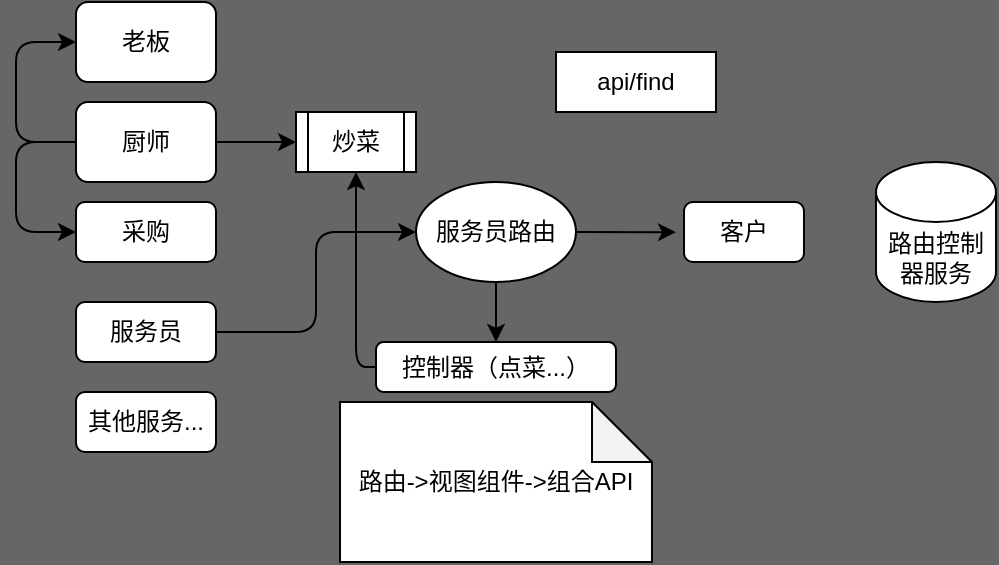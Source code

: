 <mxfile>
    <diagram id="EvfMyRlqtn9gdVWlvmwM" name="第 1 页">
        <mxGraphModel dx="598" dy="267" grid="1" gridSize="10" guides="1" tooltips="1" connect="1" arrows="1" fold="1" page="1" pageScale="1" pageWidth="827" pageHeight="1169" background="#666666" math="0" shadow="0">
            <root>
                <mxCell id="0"/>
                <mxCell id="1" parent="0"/>
                <mxCell id="2" value="老板" style="rounded=1;whiteSpace=wrap;html=1;" vertex="1" parent="1">
                    <mxGeometry x="50" y="20" width="70" height="40" as="geometry"/>
                </mxCell>
                <mxCell id="4" style="edgeStyle=none;html=1;exitX=0.5;exitY=0;exitDx=0;exitDy=0;" edge="1" parent="1" source="3">
                    <mxGeometry relative="1" as="geometry">
                        <mxPoint x="90.0" y="100" as="targetPoint"/>
                    </mxGeometry>
                </mxCell>
                <mxCell id="22" style="edgeStyle=none;html=1;exitX=1;exitY=0.5;exitDx=0;exitDy=0;entryX=0;entryY=0.5;entryDx=0;entryDy=0;" edge="1" parent="1" source="3" target="21">
                    <mxGeometry relative="1" as="geometry"/>
                </mxCell>
                <mxCell id="25" style="edgeStyle=orthogonalEdgeStyle;html=1;exitX=0;exitY=0.5;exitDx=0;exitDy=0;entryX=0;entryY=0.5;entryDx=0;entryDy=0;" edge="1" parent="1" source="3" target="2">
                    <mxGeometry relative="1" as="geometry">
                        <Array as="points">
                            <mxPoint x="20" y="90"/>
                            <mxPoint x="20" y="40"/>
                        </Array>
                    </mxGeometry>
                </mxCell>
                <mxCell id="26" style="edgeStyle=orthogonalEdgeStyle;html=1;exitX=0;exitY=0.5;exitDx=0;exitDy=0;entryX=0;entryY=0.5;entryDx=0;entryDy=0;" edge="1" parent="1" source="3" target="5">
                    <mxGeometry relative="1" as="geometry">
                        <Array as="points">
                            <mxPoint x="20" y="90"/>
                            <mxPoint x="20" y="135"/>
                        </Array>
                    </mxGeometry>
                </mxCell>
                <mxCell id="3" value="厨师" style="rounded=1;whiteSpace=wrap;html=1;" vertex="1" parent="1">
                    <mxGeometry x="50" y="70" width="70" height="40" as="geometry"/>
                </mxCell>
                <mxCell id="5" value="采购" style="rounded=1;whiteSpace=wrap;html=1;" vertex="1" parent="1">
                    <mxGeometry x="50" y="120" width="70" height="30" as="geometry"/>
                </mxCell>
                <mxCell id="27" style="edgeStyle=orthogonalEdgeStyle;html=1;exitX=1;exitY=0.5;exitDx=0;exitDy=0;entryX=0;entryY=0.5;entryDx=0;entryDy=0;" edge="1" parent="1" source="6" target="14">
                    <mxGeometry relative="1" as="geometry"/>
                </mxCell>
                <mxCell id="6" value="服务员" style="rounded=1;whiteSpace=wrap;html=1;" vertex="1" parent="1">
                    <mxGeometry x="50" y="170" width="70" height="30" as="geometry"/>
                </mxCell>
                <mxCell id="16" style="edgeStyle=none;html=1;exitX=1;exitY=0.5;exitDx=0;exitDy=0;" edge="1" parent="1" source="14">
                    <mxGeometry relative="1" as="geometry">
                        <mxPoint x="350" y="135.105" as="targetPoint"/>
                    </mxGeometry>
                </mxCell>
                <mxCell id="19" value="" style="edgeStyle=none;html=1;" edge="1" parent="1" source="14" target="18">
                    <mxGeometry relative="1" as="geometry"/>
                </mxCell>
                <mxCell id="14" value="服务员路由" style="ellipse;whiteSpace=wrap;html=1;" vertex="1" parent="1">
                    <mxGeometry x="220" y="110" width="80" height="50" as="geometry"/>
                </mxCell>
                <mxCell id="15" value="客户" style="rounded=1;whiteSpace=wrap;html=1;" vertex="1" parent="1">
                    <mxGeometry x="354" y="120" width="60" height="30" as="geometry"/>
                </mxCell>
                <mxCell id="17" value="api/find" style="rounded=0;whiteSpace=wrap;html=1;" vertex="1" parent="1">
                    <mxGeometry x="290" y="45" width="80" height="30" as="geometry"/>
                </mxCell>
                <mxCell id="24" style="edgeStyle=orthogonalEdgeStyle;html=1;exitX=0;exitY=0.5;exitDx=0;exitDy=0;entryX=0.5;entryY=1;entryDx=0;entryDy=0;" edge="1" parent="1" source="18" target="21">
                    <mxGeometry relative="1" as="geometry"/>
                </mxCell>
                <mxCell id="18" value="控制器（点菜...）" style="rounded=1;whiteSpace=wrap;html=1;" vertex="1" parent="1">
                    <mxGeometry x="200" y="190" width="120" height="25" as="geometry"/>
                </mxCell>
                <mxCell id="21" value="炒菜" style="shape=process;whiteSpace=wrap;html=1;backgroundOutline=1;" vertex="1" parent="1">
                    <mxGeometry x="160" y="75" width="60" height="30" as="geometry"/>
                </mxCell>
                <mxCell id="28" value="路由控制器服务" style="shape=cylinder3;whiteSpace=wrap;html=1;boundedLbl=1;backgroundOutline=1;size=15;" vertex="1" parent="1">
                    <mxGeometry x="450" y="100" width="60" height="70" as="geometry"/>
                </mxCell>
                <mxCell id="29" value="路由-&amp;gt;视图组件-&amp;gt;组合API" style="shape=note;whiteSpace=wrap;html=1;backgroundOutline=1;darkOpacity=0.05;" vertex="1" parent="1">
                    <mxGeometry x="182" y="220" width="156" height="80" as="geometry"/>
                </mxCell>
                <mxCell id="30" value="其他服务..." style="rounded=1;whiteSpace=wrap;html=1;" vertex="1" parent="1">
                    <mxGeometry x="50" y="215" width="70" height="30" as="geometry"/>
                </mxCell>
            </root>
        </mxGraphModel>
    </diagram>
</mxfile>